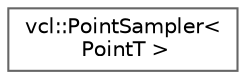 digraph "Graphical Class Hierarchy"
{
 // LATEX_PDF_SIZE
  bgcolor="transparent";
  edge [fontname=Helvetica,fontsize=10,labelfontname=Helvetica,labelfontsize=10];
  node [fontname=Helvetica,fontsize=10,shape=box,height=0.2,width=0.4];
  rankdir="LR";
  Node0 [label="vcl::PointSampler\<\l PointT \>",height=0.2,width=0.4,color="grey40", fillcolor="white", style="filled",URL="$classvcl_1_1PointSampler.html",tooltip=" "];
}
